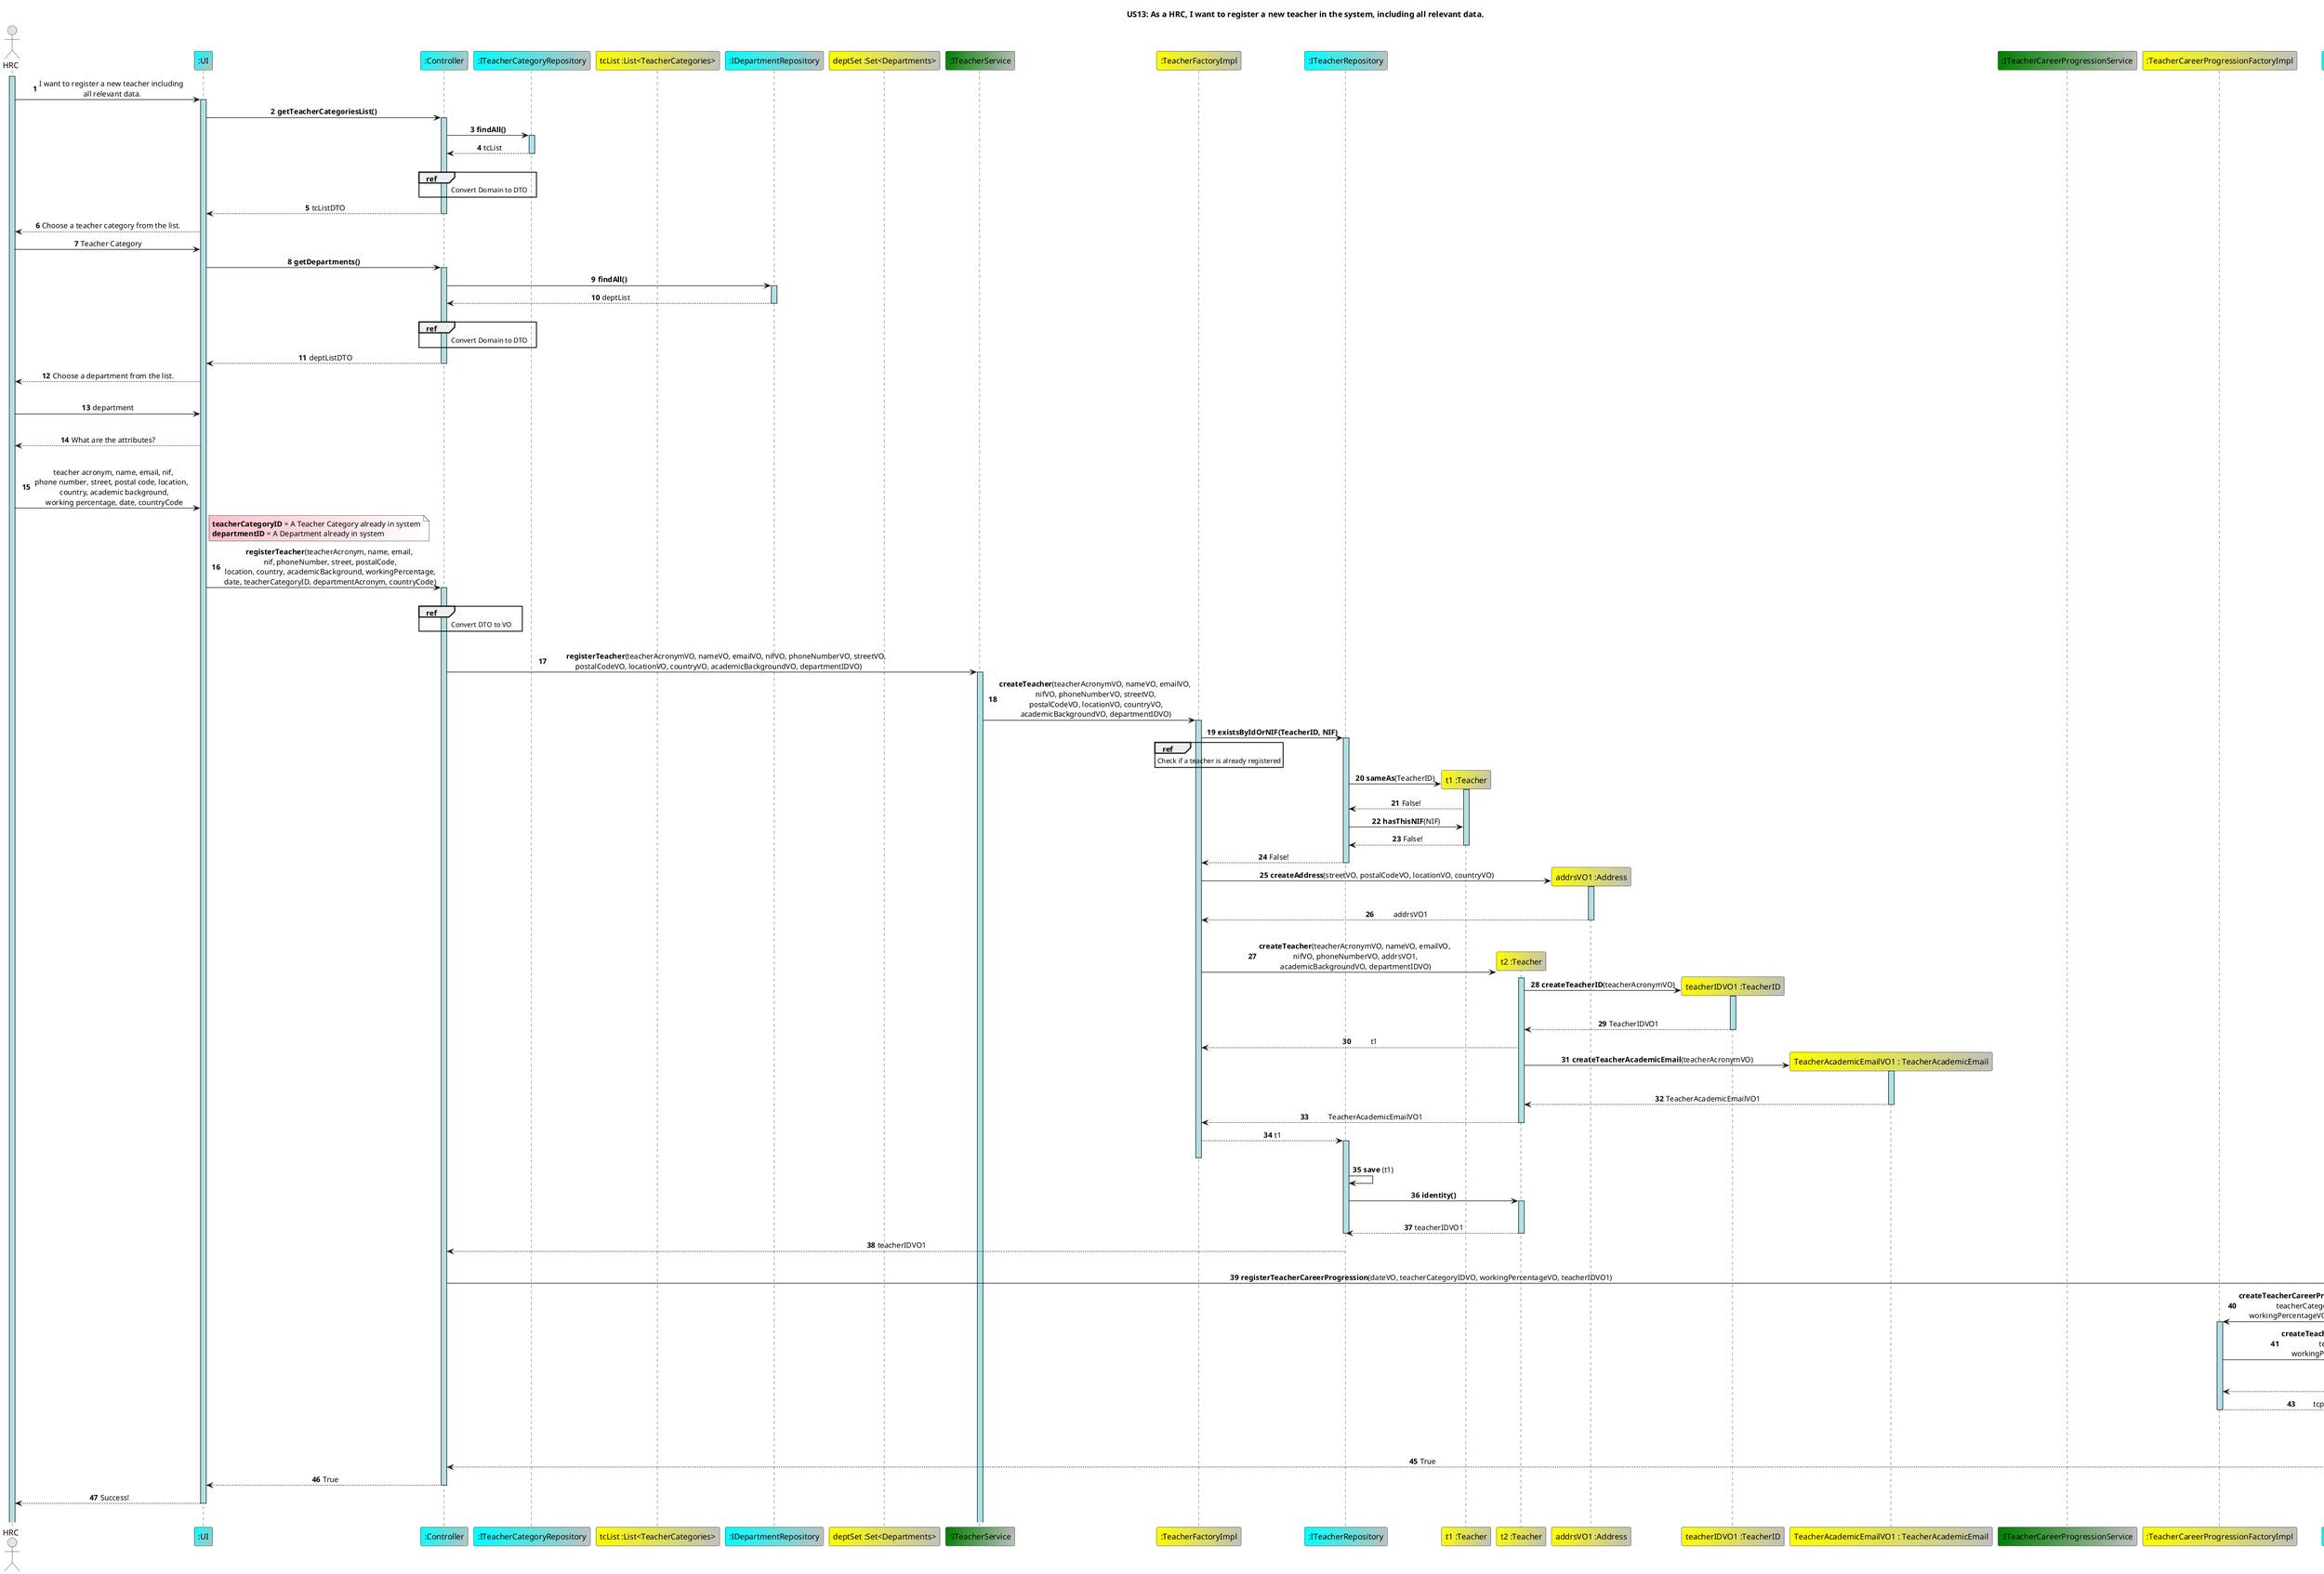 @startuml
skinparam sequenceMessageAlign center
autonumber
skinparam sequenceLifeLineBackgroundColor PowderBlue

title US13: As a HRC, I want to register a new teacher in the system, including all relevant data.

actor HRC
participant ":UI" as UI #Cyan/Silver
participant ":Controller" as Controller #Cyan/Silver
participant ":ITeacherCategoryRepository" as TeacherCategoryRepository  #Cyan/Silver
participant "tcList :List<TeacherCategories>" as tcList #Yellow/Silver
participant ":IDepartmentRepository" as DepartmentRepository #Cyan/Silver
participant "deptSet :Set<Departments>" as dptList #Yellow/Silver
participant ":ITeacherService" as TService #Green/Silver
participant ":TeacherFactoryImpl" as TeacherFactory #Yellow/Silver
participant ":ITeacherRepository" as TeacherRepository #Cyan/Silver
participant "t1 :Teacher" as teacher1 #Yellow/Silver
participant "t2 :Teacher" as Teacher #Yellow/Silver
participant "addrsVO1 :Address" as Address #Yellow/Silver
participant "teacherIDVO1 :TeacherID" as TeacherID #Yellow/silver
participant "TeacherAcademicEmailVO1 : TeacherAcademicEmail" as TeacherAcademicEmail #Yellow/Silver
participant ":ITeacherCareerProgressionService" as TCPService #Green/Silver
participant ":TeacherCareerProgressionFactoryImpl" as TeacherCareerProgressionFactory #Yellow/Silver
participant ":ITeacherCareerProgressionRepository" as TeacherCareerProgressionRepository #Cyan/Silver
participant "tcp1 :TeacherCareerProgression" as TeacherCareerProgression #Yellow/Silver

activate HRC
HRC -> UI: I want to register a new teacher including\n all relevant data.
activate UI

UI -> Controller: **getTeacherCategoriesList()**
activate Controller

Controller -> TeacherCategoryRepository: **findAll()**
activate TeacherCategoryRepository

TeacherCategoryRepository --> Controller: tcList
deactivate TeacherCategoryRepository
|||
ref over Controller
    \t \t Convert Domain to DTO \t
end ref

Controller --> UI: tcListDTO
deactivate Controller

UI --> HRC: Choose a teacher category from the list.

HRC -> UI: Teacher Category

UI -> Controller: **getDepartments()**
activate Controller

Controller -> DepartmentRepository: **findAll()**
activate DepartmentRepository

DepartmentRepository --> Controller: deptList
deactivate DepartmentRepository
|||
ref over Controller
    \t \t Convert Domain to DTO \t
end ref

Controller --> UI: deptListDTO
deactivate Controller

UI --> HRC: Choose a department from the list.
|||
HRC -> UI: department
|||
UI --> HRC: What are the attributes?
|||
HRC -> UI: teacher acronym, name, email, nif,\n phone number, street, postal code, location,   \n country, academic background,\n working percentage, date, countryCode

Note Right UI #Pink/White
    **teacherCategoryID** = A Teacher Category already in system
    **departmentID** = A Department already in system
End Note

'--- Start of registerTeacher will all inputs ---

UI -> Controller: **registerTeacher**(teacherAcronym, name, email,\n nif, phoneNumber, street, postalCode,\n location, country, academicBackground, workingPercentage,\n date, teacherCategoryID, departmentAcronym, countryCode)
activate Controller
|||
ref over Controller
    \t \t Convert DTO to VO \t
end ref
|||
Controller -> TService:\t **registerTeacher**(teacherAcronymVO, nameVO, emailVO, nifVO, phoneNumberVO, streetVO,\n postalCodeVO, locationVO, countryVO, academicBackgroundVO, departmentIDVO)
activate TService

TService -> TeacherFactory: **createTeacher**(teacherAcronymVO, nameVO, emailVO,\n nifVO, phoneNumberVO, streetVO,\n postalCodeVO, locationVO, countryVO,\n academicBackgroundVO, departmentIDVO)
activate TeacherFactory


TeacherFactory -> TeacherRepository: **existsByIdOrNIF(TeacherID, NIF)**
activate TeacherRepository
ref over TeacherFactory
    Check if a teacher is already registered
end ref
TeacherRepository -> teacher1**: **sameAs**(TeacherID)
activate teacher1
teacher1 --> TeacherRepository: False!
TeacherRepository -> teacher1: **hasThisNIF**(NIF)
teacher1 --> TeacherRepository: False!
deactivate teacher1



TeacherRepository --> TeacherFactory: False!
deactivate TeacherRepository

TeacherFactory -> Address **: **createAddress**(streetVO, postalCodeVO, locationVO, countryVO)

activate Address
|||
Address --> TeacherFactory:\t addrsVO1
deactivate Address
|||

TeacherFactory -> Teacher **: **createTeacher**(teacherAcronymVO, nameVO, emailVO,\n nifVO, phoneNumberVO, addrsVO1,\n academicBackgroundVO, departmentIDVO)
deactivate TeacherRepository

activate Teacher

Teacher -> TeacherID **: **createTeacherID**(teacherAcronymVO)
activate TeacherID
|||
TeacherID --> Teacher: TeacherIDVO1
deactivate TeacherID
Teacher --> TeacherFactory: \t t1

Teacher -> TeacherAcademicEmail **: **createTeacherAcademicEmail**(teacherAcronymVO)
activate TeacherAcademicEmail
|||
TeacherAcademicEmail --> Teacher: TeacherAcademicEmailVO1
deactivate TeacherAcademicEmail
Teacher --> TeacherFactory: \t TeacherAcademicEmailVO1
deactivate Teacher

TeacherFactory --> TeacherRepository: t1

activate TeacherRepository
deactivate TeacherFactory

TeacherRepository -> TeacherRepository: **save** (t1)

TeacherRepository -> Teacher: **identity()**
activate Teacher
|||
Teacher --> TeacherRepository: teacherIDVO1
deactivate Teacher
deactivate TeacherRepository

TeacherRepository --> Controller: teacherIDVO1
deactivate TeacherRepository
|||
Controller -> TeacherCareerProgressionRepository: **registerTeacherCareerProgression**(dateVO, teacherCategoryIDVO, workingPercentageVO, teacherIDVO1)
activate TeacherCareerProgressionRepository

TeacherCareerProgressionRepository -> TeacherCareerProgressionFactory: **createTeacherCareerProgression**(dateVO,\n teacherCategoryIDVO,\n workingPercentageVO, teacherIDVO1)
activate TeacherCareerProgressionFactory

TeacherCareerProgressionFactory -> TeacherCareerProgression **: **createTeacherCarrerProgression**(dateVO,\n teacherCategoryIDVO,\n workingPercentageVO, teacherIDVO1)
activate TeacherCareerProgression
|||
TeacherCareerProgression --> TeacherCareerProgressionFactory: \ttcp1
deactivate TeacherCareerProgression
TeacherCareerProgressionFactory --> TeacherCareerProgressionRepository: \ttcp1
deactivate TeacherCareerProgressionFactory
|||
TeacherCareerProgressionRepository -> TeacherCareerProgressionRepository: **save** (tcp1)
TeacherCareerProgressionRepository --> Controller: True
deactivate TeacherCareerProgressionRepository
Controller --> UI: True
deactivate Controller

UI --> HRC: Success!
deactivate UI
|||
@enduml